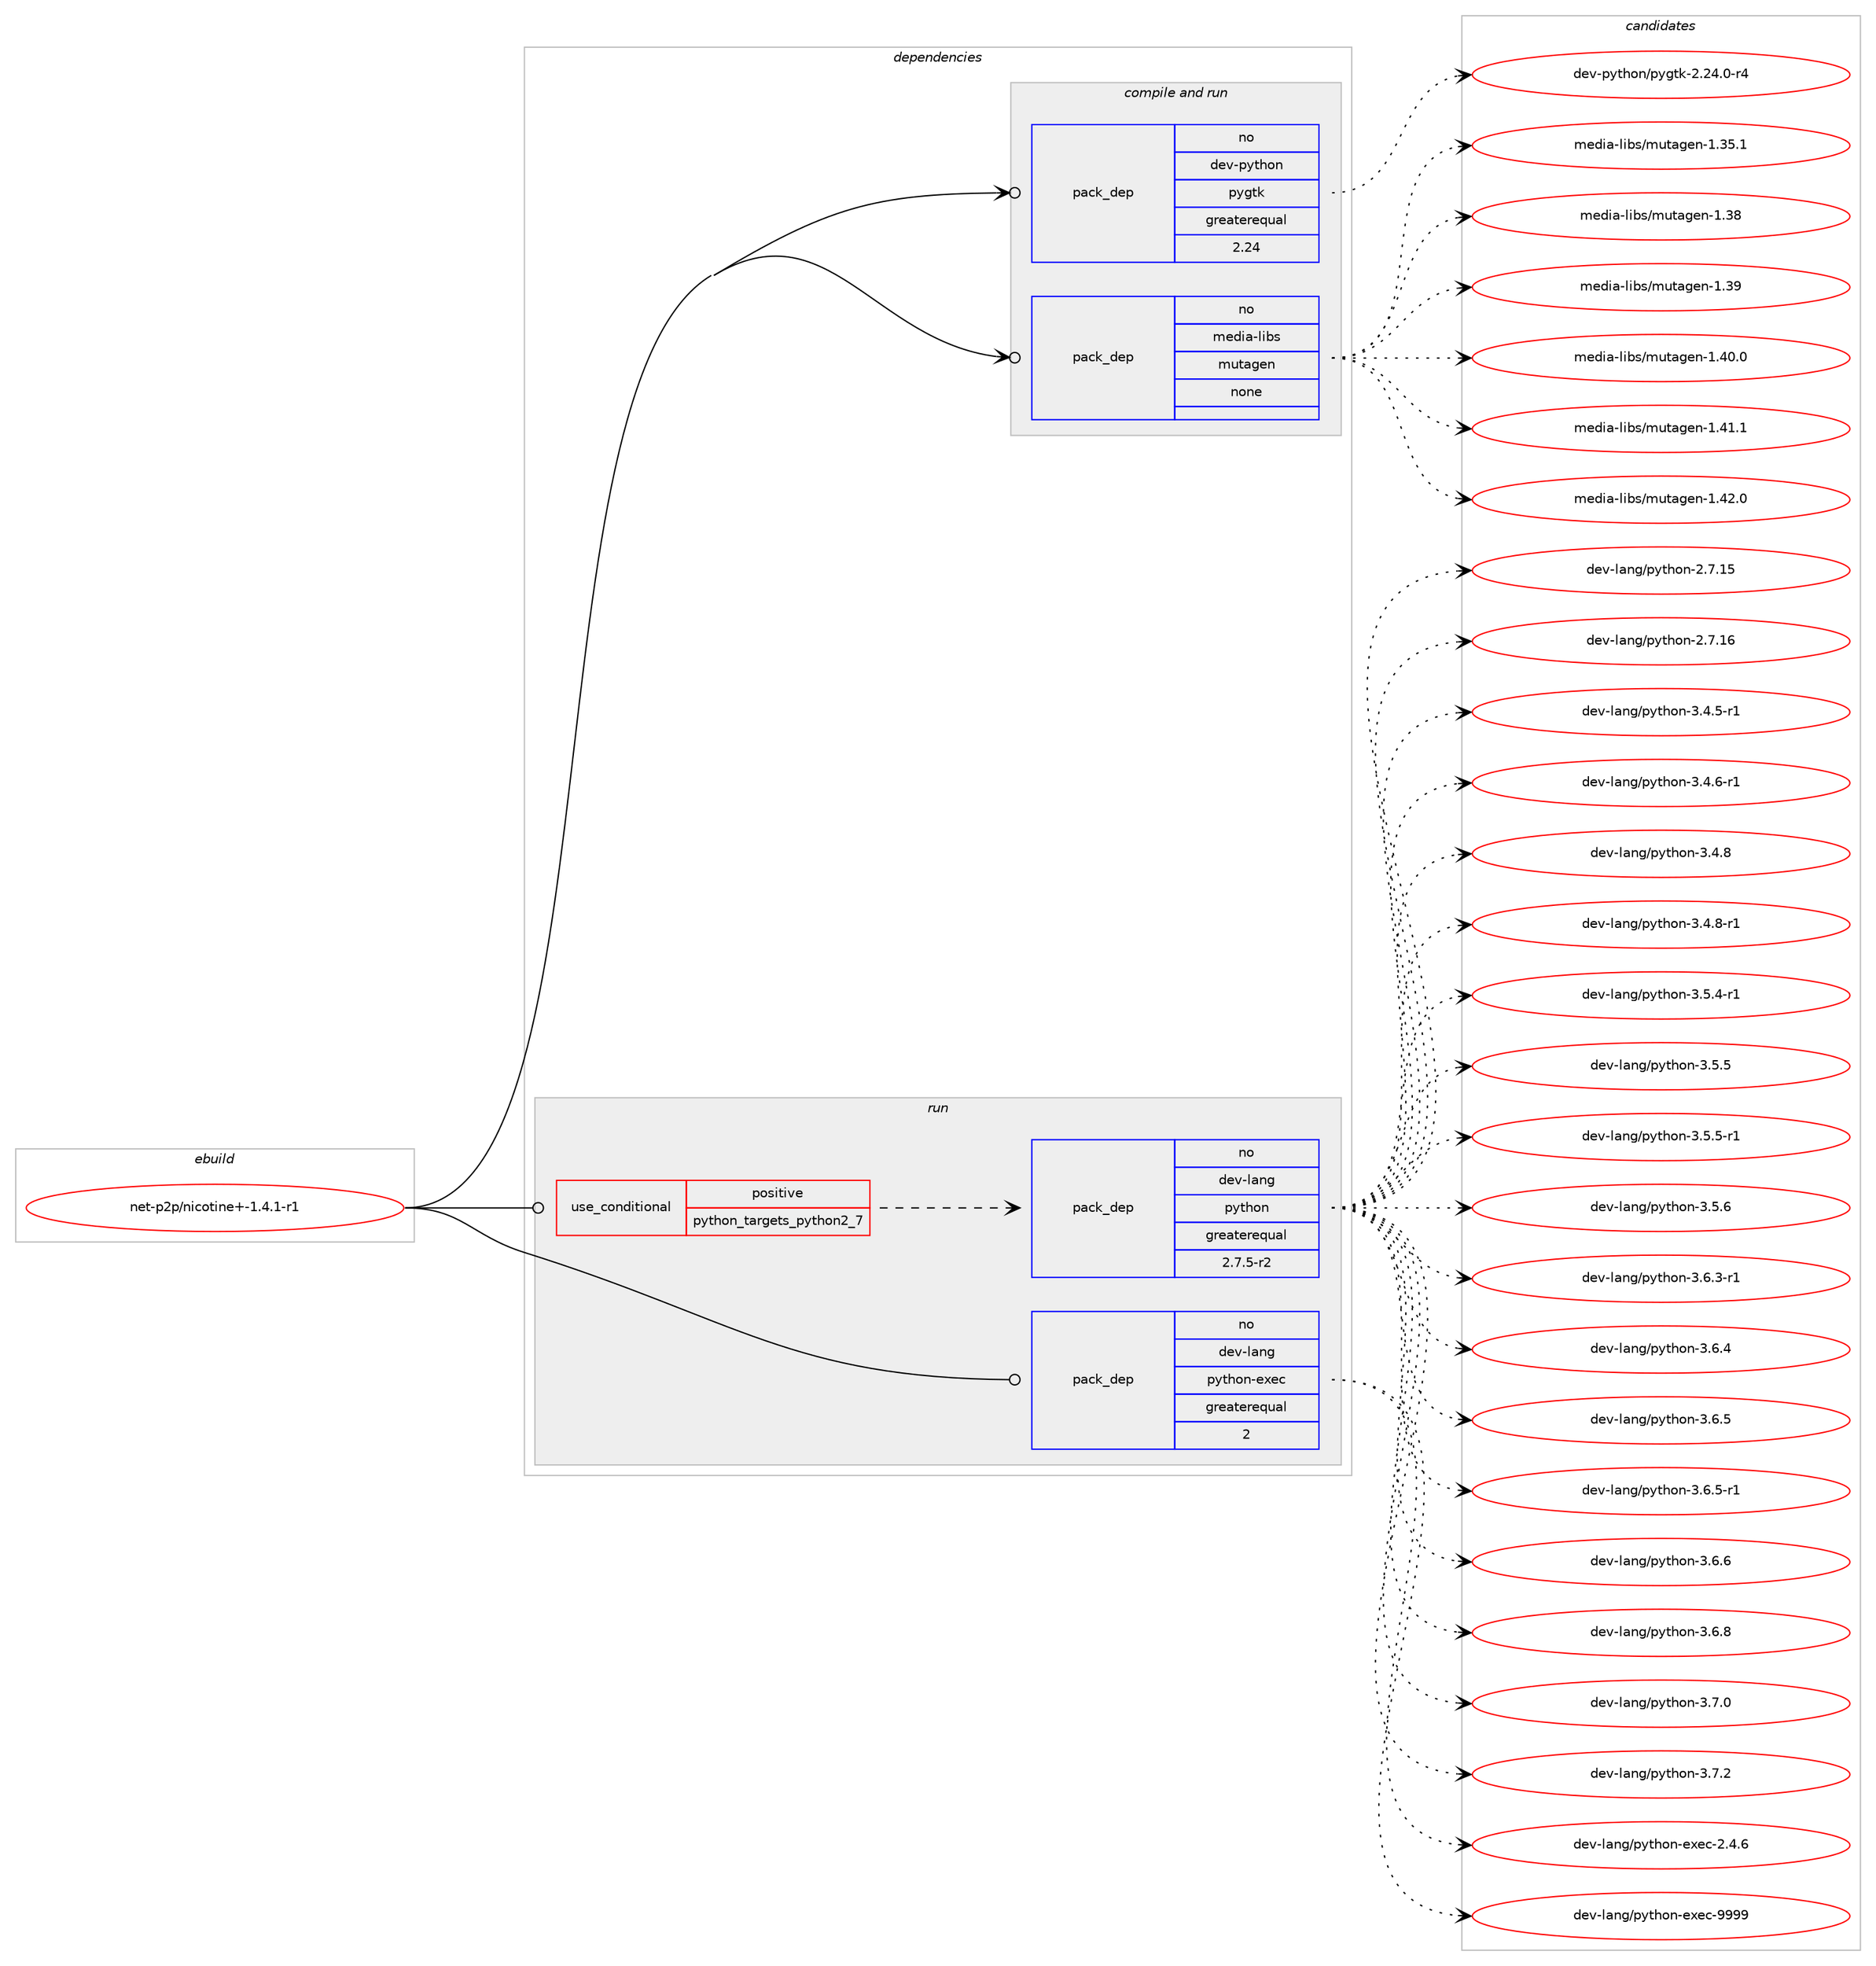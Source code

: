 digraph prolog {

# *************
# Graph options
# *************

newrank=true;
concentrate=true;
compound=true;
graph [rankdir=LR,fontname=Helvetica,fontsize=10,ranksep=1.5];#, ranksep=2.5, nodesep=0.2];
edge  [arrowhead=vee];
node  [fontname=Helvetica,fontsize=10];

# **********
# The ebuild
# **********

subgraph cluster_leftcol {
color=gray;
rank=same;
label=<<i>ebuild</i>>;
id [label="net-p2p/nicotine+-1.4.1-r1", color=red, width=4, href="../net-p2p/nicotine+-1.4.1-r1.svg"];
}

# ****************
# The dependencies
# ****************

subgraph cluster_midcol {
color=gray;
label=<<i>dependencies</i>>;
subgraph cluster_compile {
fillcolor="#eeeeee";
style=filled;
label=<<i>compile</i>>;
}
subgraph cluster_compileandrun {
fillcolor="#eeeeee";
style=filled;
label=<<i>compile and run</i>>;
subgraph pack1198406 {
dependency1675858 [label=<<TABLE BORDER="0" CELLBORDER="1" CELLSPACING="0" CELLPADDING="4" WIDTH="220"><TR><TD ROWSPAN="6" CELLPADDING="30">pack_dep</TD></TR><TR><TD WIDTH="110">no</TD></TR><TR><TD>dev-python</TD></TR><TR><TD>pygtk</TD></TR><TR><TD>greaterequal</TD></TR><TR><TD>2.24</TD></TR></TABLE>>, shape=none, color=blue];
}
id:e -> dependency1675858:w [weight=20,style="solid",arrowhead="odotvee"];
subgraph pack1198407 {
dependency1675859 [label=<<TABLE BORDER="0" CELLBORDER="1" CELLSPACING="0" CELLPADDING="4" WIDTH="220"><TR><TD ROWSPAN="6" CELLPADDING="30">pack_dep</TD></TR><TR><TD WIDTH="110">no</TD></TR><TR><TD>media-libs</TD></TR><TR><TD>mutagen</TD></TR><TR><TD>none</TD></TR><TR><TD></TD></TR></TABLE>>, shape=none, color=blue];
}
id:e -> dependency1675859:w [weight=20,style="solid",arrowhead="odotvee"];
}
subgraph cluster_run {
fillcolor="#eeeeee";
style=filled;
label=<<i>run</i>>;
subgraph cond450064 {
dependency1675860 [label=<<TABLE BORDER="0" CELLBORDER="1" CELLSPACING="0" CELLPADDING="4"><TR><TD ROWSPAN="3" CELLPADDING="10">use_conditional</TD></TR><TR><TD>positive</TD></TR><TR><TD>python_targets_python2_7</TD></TR></TABLE>>, shape=none, color=red];
subgraph pack1198408 {
dependency1675861 [label=<<TABLE BORDER="0" CELLBORDER="1" CELLSPACING="0" CELLPADDING="4" WIDTH="220"><TR><TD ROWSPAN="6" CELLPADDING="30">pack_dep</TD></TR><TR><TD WIDTH="110">no</TD></TR><TR><TD>dev-lang</TD></TR><TR><TD>python</TD></TR><TR><TD>greaterequal</TD></TR><TR><TD>2.7.5-r2</TD></TR></TABLE>>, shape=none, color=blue];
}
dependency1675860:e -> dependency1675861:w [weight=20,style="dashed",arrowhead="vee"];
}
id:e -> dependency1675860:w [weight=20,style="solid",arrowhead="odot"];
subgraph pack1198409 {
dependency1675862 [label=<<TABLE BORDER="0" CELLBORDER="1" CELLSPACING="0" CELLPADDING="4" WIDTH="220"><TR><TD ROWSPAN="6" CELLPADDING="30">pack_dep</TD></TR><TR><TD WIDTH="110">no</TD></TR><TR><TD>dev-lang</TD></TR><TR><TD>python-exec</TD></TR><TR><TD>greaterequal</TD></TR><TR><TD>2</TD></TR></TABLE>>, shape=none, color=blue];
}
id:e -> dependency1675862:w [weight=20,style="solid",arrowhead="odot"];
}
}

# **************
# The candidates
# **************

subgraph cluster_choices {
rank=same;
color=gray;
label=<<i>candidates</i>>;

subgraph choice1198406 {
color=black;
nodesep=1;
choice1001011184511212111610411111047112121103116107455046505246484511452 [label="dev-python/pygtk-2.24.0-r4", color=red, width=4,href="../dev-python/pygtk-2.24.0-r4.svg"];
dependency1675858:e -> choice1001011184511212111610411111047112121103116107455046505246484511452:w [style=dotted,weight="100"];
}
subgraph choice1198407 {
color=black;
nodesep=1;
choice109101100105974510810598115471091171169710310111045494651534649 [label="media-libs/mutagen-1.35.1", color=red, width=4,href="../media-libs/mutagen-1.35.1.svg"];
choice10910110010597451081059811547109117116971031011104549465156 [label="media-libs/mutagen-1.38", color=red, width=4,href="../media-libs/mutagen-1.38.svg"];
choice10910110010597451081059811547109117116971031011104549465157 [label="media-libs/mutagen-1.39", color=red, width=4,href="../media-libs/mutagen-1.39.svg"];
choice109101100105974510810598115471091171169710310111045494652484648 [label="media-libs/mutagen-1.40.0", color=red, width=4,href="../media-libs/mutagen-1.40.0.svg"];
choice109101100105974510810598115471091171169710310111045494652494649 [label="media-libs/mutagen-1.41.1", color=red, width=4,href="../media-libs/mutagen-1.41.1.svg"];
choice109101100105974510810598115471091171169710310111045494652504648 [label="media-libs/mutagen-1.42.0", color=red, width=4,href="../media-libs/mutagen-1.42.0.svg"];
dependency1675859:e -> choice109101100105974510810598115471091171169710310111045494651534649:w [style=dotted,weight="100"];
dependency1675859:e -> choice10910110010597451081059811547109117116971031011104549465156:w [style=dotted,weight="100"];
dependency1675859:e -> choice10910110010597451081059811547109117116971031011104549465157:w [style=dotted,weight="100"];
dependency1675859:e -> choice109101100105974510810598115471091171169710310111045494652484648:w [style=dotted,weight="100"];
dependency1675859:e -> choice109101100105974510810598115471091171169710310111045494652494649:w [style=dotted,weight="100"];
dependency1675859:e -> choice109101100105974510810598115471091171169710310111045494652504648:w [style=dotted,weight="100"];
}
subgraph choice1198408 {
color=black;
nodesep=1;
choice10010111845108971101034711212111610411111045504655464953 [label="dev-lang/python-2.7.15", color=red, width=4,href="../dev-lang/python-2.7.15.svg"];
choice10010111845108971101034711212111610411111045504655464954 [label="dev-lang/python-2.7.16", color=red, width=4,href="../dev-lang/python-2.7.16.svg"];
choice1001011184510897110103471121211161041111104551465246534511449 [label="dev-lang/python-3.4.5-r1", color=red, width=4,href="../dev-lang/python-3.4.5-r1.svg"];
choice1001011184510897110103471121211161041111104551465246544511449 [label="dev-lang/python-3.4.6-r1", color=red, width=4,href="../dev-lang/python-3.4.6-r1.svg"];
choice100101118451089711010347112121116104111110455146524656 [label="dev-lang/python-3.4.8", color=red, width=4,href="../dev-lang/python-3.4.8.svg"];
choice1001011184510897110103471121211161041111104551465246564511449 [label="dev-lang/python-3.4.8-r1", color=red, width=4,href="../dev-lang/python-3.4.8-r1.svg"];
choice1001011184510897110103471121211161041111104551465346524511449 [label="dev-lang/python-3.5.4-r1", color=red, width=4,href="../dev-lang/python-3.5.4-r1.svg"];
choice100101118451089711010347112121116104111110455146534653 [label="dev-lang/python-3.5.5", color=red, width=4,href="../dev-lang/python-3.5.5.svg"];
choice1001011184510897110103471121211161041111104551465346534511449 [label="dev-lang/python-3.5.5-r1", color=red, width=4,href="../dev-lang/python-3.5.5-r1.svg"];
choice100101118451089711010347112121116104111110455146534654 [label="dev-lang/python-3.5.6", color=red, width=4,href="../dev-lang/python-3.5.6.svg"];
choice1001011184510897110103471121211161041111104551465446514511449 [label="dev-lang/python-3.6.3-r1", color=red, width=4,href="../dev-lang/python-3.6.3-r1.svg"];
choice100101118451089711010347112121116104111110455146544652 [label="dev-lang/python-3.6.4", color=red, width=4,href="../dev-lang/python-3.6.4.svg"];
choice100101118451089711010347112121116104111110455146544653 [label="dev-lang/python-3.6.5", color=red, width=4,href="../dev-lang/python-3.6.5.svg"];
choice1001011184510897110103471121211161041111104551465446534511449 [label="dev-lang/python-3.6.5-r1", color=red, width=4,href="../dev-lang/python-3.6.5-r1.svg"];
choice100101118451089711010347112121116104111110455146544654 [label="dev-lang/python-3.6.6", color=red, width=4,href="../dev-lang/python-3.6.6.svg"];
choice100101118451089711010347112121116104111110455146544656 [label="dev-lang/python-3.6.8", color=red, width=4,href="../dev-lang/python-3.6.8.svg"];
choice100101118451089711010347112121116104111110455146554648 [label="dev-lang/python-3.7.0", color=red, width=4,href="../dev-lang/python-3.7.0.svg"];
choice100101118451089711010347112121116104111110455146554650 [label="dev-lang/python-3.7.2", color=red, width=4,href="../dev-lang/python-3.7.2.svg"];
dependency1675861:e -> choice10010111845108971101034711212111610411111045504655464953:w [style=dotted,weight="100"];
dependency1675861:e -> choice10010111845108971101034711212111610411111045504655464954:w [style=dotted,weight="100"];
dependency1675861:e -> choice1001011184510897110103471121211161041111104551465246534511449:w [style=dotted,weight="100"];
dependency1675861:e -> choice1001011184510897110103471121211161041111104551465246544511449:w [style=dotted,weight="100"];
dependency1675861:e -> choice100101118451089711010347112121116104111110455146524656:w [style=dotted,weight="100"];
dependency1675861:e -> choice1001011184510897110103471121211161041111104551465246564511449:w [style=dotted,weight="100"];
dependency1675861:e -> choice1001011184510897110103471121211161041111104551465346524511449:w [style=dotted,weight="100"];
dependency1675861:e -> choice100101118451089711010347112121116104111110455146534653:w [style=dotted,weight="100"];
dependency1675861:e -> choice1001011184510897110103471121211161041111104551465346534511449:w [style=dotted,weight="100"];
dependency1675861:e -> choice100101118451089711010347112121116104111110455146534654:w [style=dotted,weight="100"];
dependency1675861:e -> choice1001011184510897110103471121211161041111104551465446514511449:w [style=dotted,weight="100"];
dependency1675861:e -> choice100101118451089711010347112121116104111110455146544652:w [style=dotted,weight="100"];
dependency1675861:e -> choice100101118451089711010347112121116104111110455146544653:w [style=dotted,weight="100"];
dependency1675861:e -> choice1001011184510897110103471121211161041111104551465446534511449:w [style=dotted,weight="100"];
dependency1675861:e -> choice100101118451089711010347112121116104111110455146544654:w [style=dotted,weight="100"];
dependency1675861:e -> choice100101118451089711010347112121116104111110455146544656:w [style=dotted,weight="100"];
dependency1675861:e -> choice100101118451089711010347112121116104111110455146554648:w [style=dotted,weight="100"];
dependency1675861:e -> choice100101118451089711010347112121116104111110455146554650:w [style=dotted,weight="100"];
}
subgraph choice1198409 {
color=black;
nodesep=1;
choice1001011184510897110103471121211161041111104510112010199455046524654 [label="dev-lang/python-exec-2.4.6", color=red, width=4,href="../dev-lang/python-exec-2.4.6.svg"];
choice10010111845108971101034711212111610411111045101120101994557575757 [label="dev-lang/python-exec-9999", color=red, width=4,href="../dev-lang/python-exec-9999.svg"];
dependency1675862:e -> choice1001011184510897110103471121211161041111104510112010199455046524654:w [style=dotted,weight="100"];
dependency1675862:e -> choice10010111845108971101034711212111610411111045101120101994557575757:w [style=dotted,weight="100"];
}
}

}
